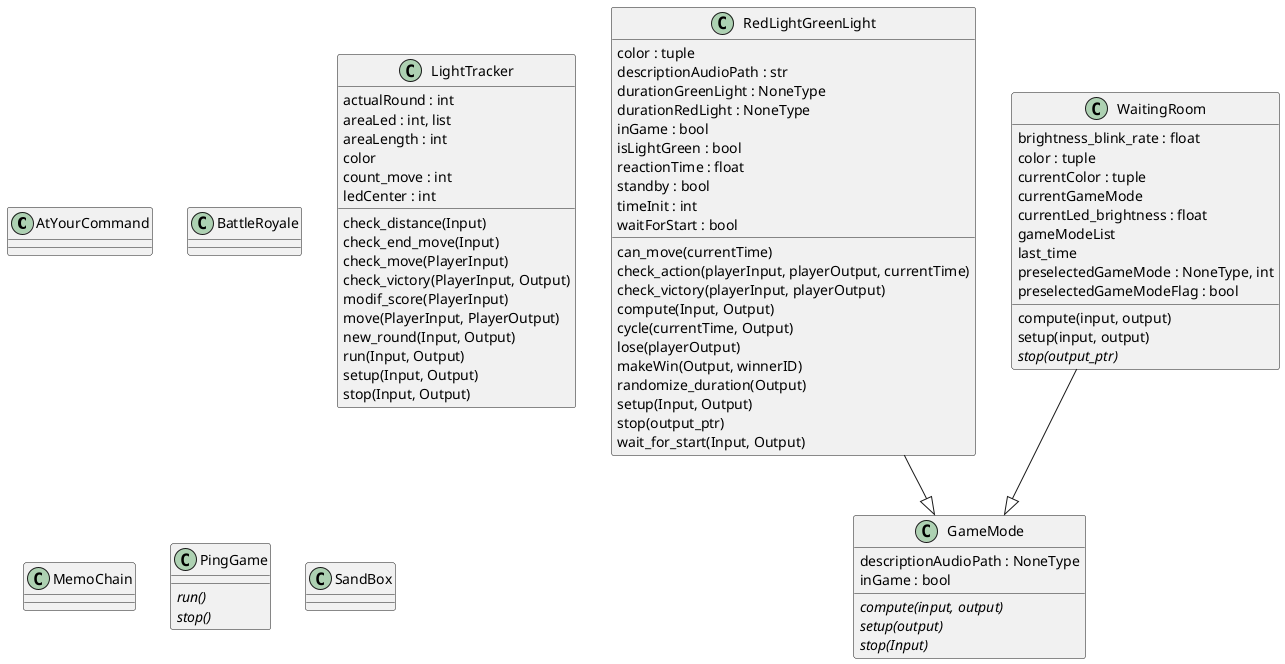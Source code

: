 @startuml classes_pingpy_gameMode
set namespaceSeparator none
class "AtYourCommand" as pingpy.gameMode.atYourCommand.AtYourCommand {
}
class "BattleRoyale" as pingpy.gameMode.battleRoyale.BattleRoyale {
}
class "GameMode" as pingpy.gameMode.gameMode.GameMode {
  descriptionAudioPath : NoneType
  inGame : bool
  {abstract}compute(input, output)
  {abstract}setup(output)
  {abstract}stop(Input)
}
class "LightTracker" as pingpy.gameMode.lightTracker.LightTracker {
  actualRound : int
  areaLed : int, list
  areaLength : int
  color
  count_move : int
  ledCenter : int
  check_distance(Input)
  check_end_move(Input)
  check_move(PlayerInput)
  check_victory(PlayerInput, Output)
  modif_score(PlayerInput)
  move(PlayerInput, PlayerOutput)
  new_round(Input, Output)
  run(Input, Output)
  setup(Input, Output)
  stop(Input, Output)
}
class "MemoChain" as pingpy.gameMode.memoChain.MemoChain {
}
class "PingGame" as pingpy.gameMode.pingGame.PingGame {
  {abstract}run()
  {abstract}stop()
}
class "RedLightGreenLight" as pingpy.gameMode.redLightGreenLight.RedLightGreenLight {
  color : tuple
  descriptionAudioPath : str
  durationGreenLight : NoneType
  durationRedLight : NoneType
  inGame : bool
  isLightGreen : bool
  reactionTime : float
  standby : bool
  timeInit : int
  waitForStart : bool
  can_move(currentTime)
  check_action(playerInput, playerOutput, currentTime)
  check_victory(playerInput, playerOutput)
  compute(Input, Output)
  cycle(currentTime, Output)
  lose(playerOutput)
  makeWin(Output, winnerID)
  randomize_duration(Output)
  setup(Input, Output)
  stop(output_ptr)
  wait_for_start(Input, Output)
}
class "SandBox" as pingpy.gameMode.sandBox.SandBox {
}
class "WaitingRoom" as pingpy.gameMode.waitingRoom.WaitingRoom {
  brightness_blink_rate : float
  color : tuple
  currentColor : tuple
  currentGameMode
  currentLed_brightness : float
  gameModeList
  last_time
  preselectedGameMode : NoneType, int
  preselectedGameModeFlag : bool
  compute(input, output)
  setup(input, output)
  {abstract}stop(output_ptr)
}
pingpy.gameMode.redLightGreenLight.RedLightGreenLight --|> pingpy.gameMode.gameMode.GameMode
pingpy.gameMode.waitingRoom.WaitingRoom --|> pingpy.gameMode.gameMode.GameMode
@enduml
